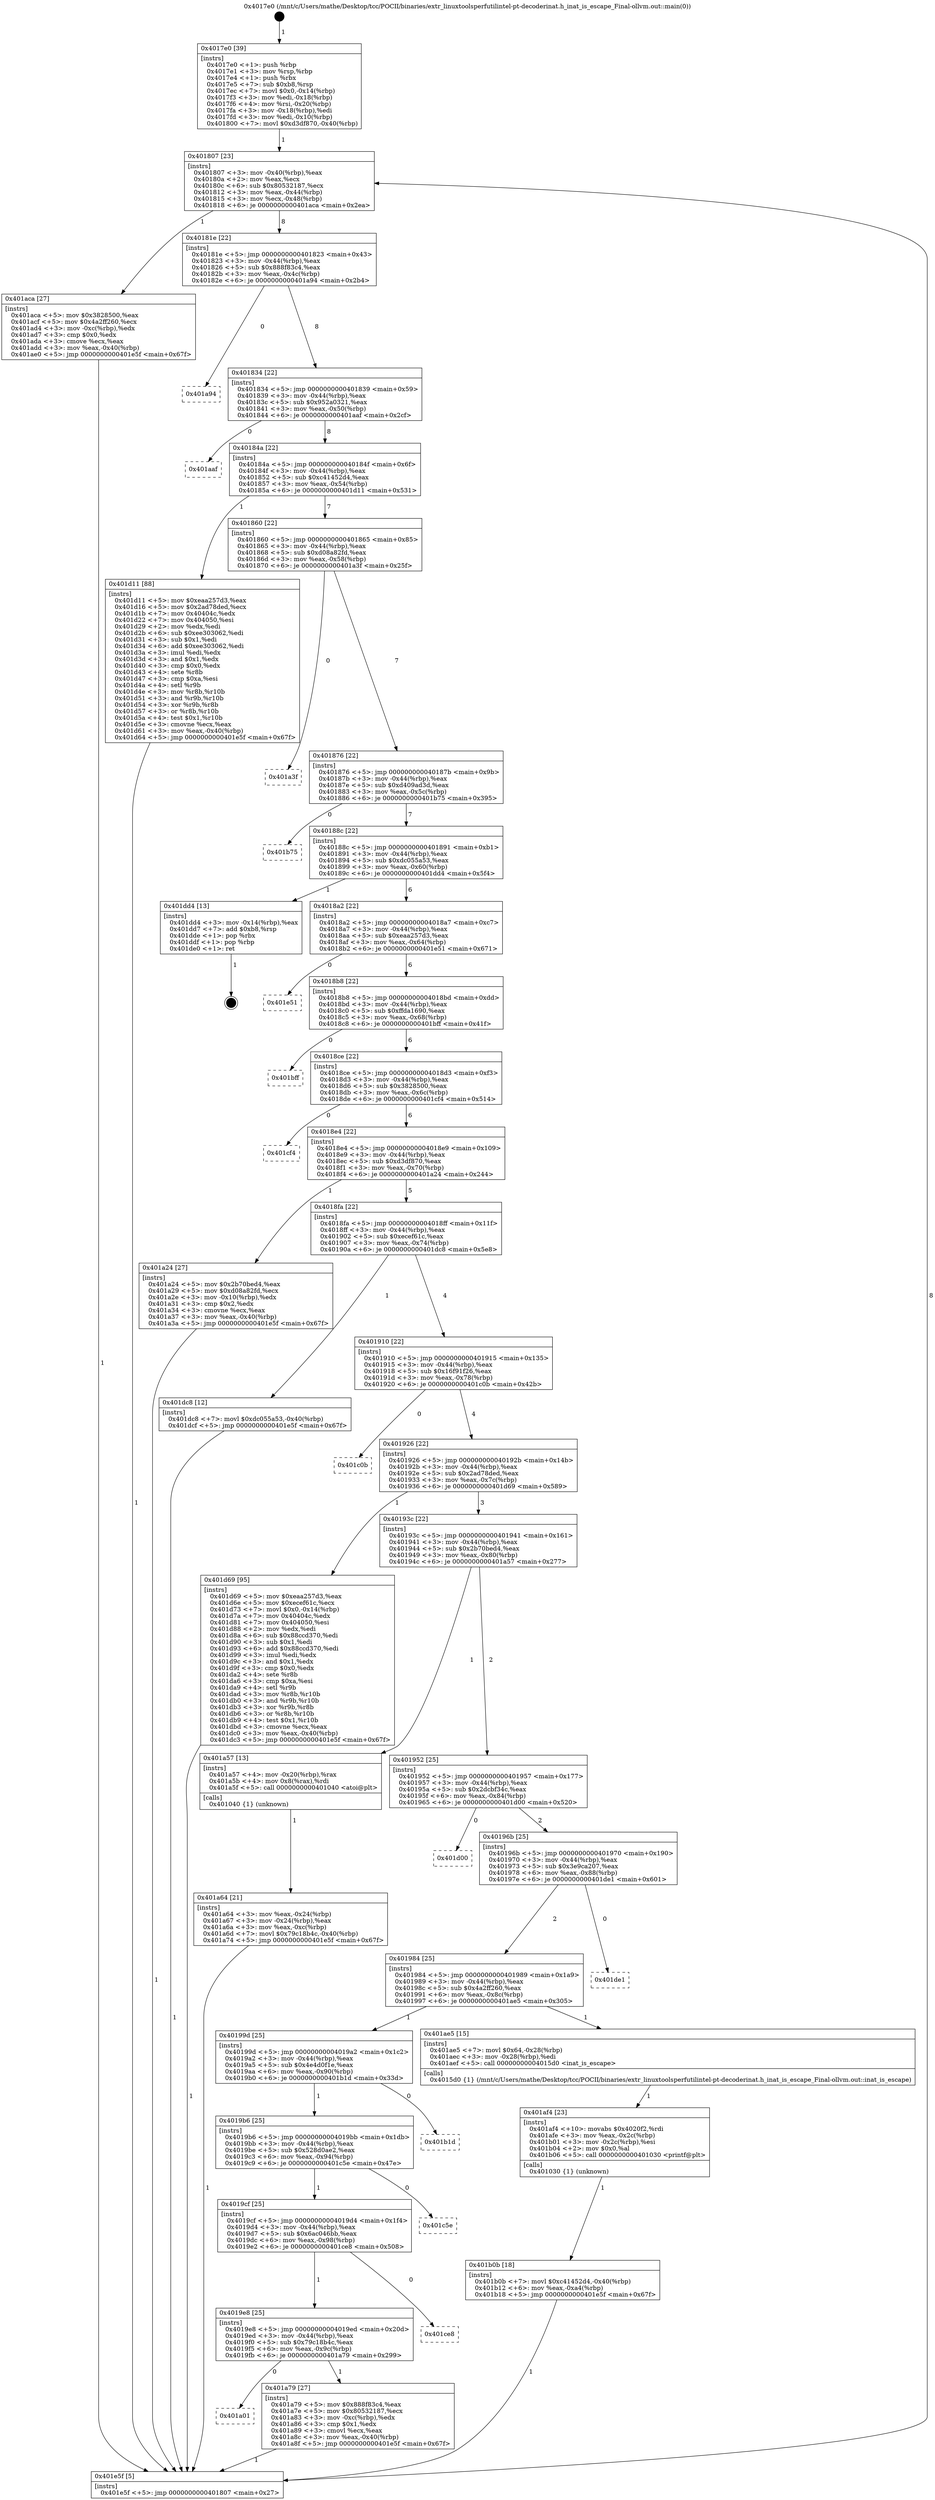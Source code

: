 digraph "0x4017e0" {
  label = "0x4017e0 (/mnt/c/Users/mathe/Desktop/tcc/POCII/binaries/extr_linuxtoolsperfutilintel-pt-decoderinat.h_inat_is_escape_Final-ollvm.out::main(0))"
  labelloc = "t"
  node[shape=record]

  Entry [label="",width=0.3,height=0.3,shape=circle,fillcolor=black,style=filled]
  "0x401807" [label="{
     0x401807 [23]\l
     | [instrs]\l
     &nbsp;&nbsp;0x401807 \<+3\>: mov -0x40(%rbp),%eax\l
     &nbsp;&nbsp;0x40180a \<+2\>: mov %eax,%ecx\l
     &nbsp;&nbsp;0x40180c \<+6\>: sub $0x80532187,%ecx\l
     &nbsp;&nbsp;0x401812 \<+3\>: mov %eax,-0x44(%rbp)\l
     &nbsp;&nbsp;0x401815 \<+3\>: mov %ecx,-0x48(%rbp)\l
     &nbsp;&nbsp;0x401818 \<+6\>: je 0000000000401aca \<main+0x2ea\>\l
  }"]
  "0x401aca" [label="{
     0x401aca [27]\l
     | [instrs]\l
     &nbsp;&nbsp;0x401aca \<+5\>: mov $0x3828500,%eax\l
     &nbsp;&nbsp;0x401acf \<+5\>: mov $0x4a2ff260,%ecx\l
     &nbsp;&nbsp;0x401ad4 \<+3\>: mov -0xc(%rbp),%edx\l
     &nbsp;&nbsp;0x401ad7 \<+3\>: cmp $0x0,%edx\l
     &nbsp;&nbsp;0x401ada \<+3\>: cmove %ecx,%eax\l
     &nbsp;&nbsp;0x401add \<+3\>: mov %eax,-0x40(%rbp)\l
     &nbsp;&nbsp;0x401ae0 \<+5\>: jmp 0000000000401e5f \<main+0x67f\>\l
  }"]
  "0x40181e" [label="{
     0x40181e [22]\l
     | [instrs]\l
     &nbsp;&nbsp;0x40181e \<+5\>: jmp 0000000000401823 \<main+0x43\>\l
     &nbsp;&nbsp;0x401823 \<+3\>: mov -0x44(%rbp),%eax\l
     &nbsp;&nbsp;0x401826 \<+5\>: sub $0x888f83c4,%eax\l
     &nbsp;&nbsp;0x40182b \<+3\>: mov %eax,-0x4c(%rbp)\l
     &nbsp;&nbsp;0x40182e \<+6\>: je 0000000000401a94 \<main+0x2b4\>\l
  }"]
  Exit [label="",width=0.3,height=0.3,shape=circle,fillcolor=black,style=filled,peripheries=2]
  "0x401a94" [label="{
     0x401a94\l
  }", style=dashed]
  "0x401834" [label="{
     0x401834 [22]\l
     | [instrs]\l
     &nbsp;&nbsp;0x401834 \<+5\>: jmp 0000000000401839 \<main+0x59\>\l
     &nbsp;&nbsp;0x401839 \<+3\>: mov -0x44(%rbp),%eax\l
     &nbsp;&nbsp;0x40183c \<+5\>: sub $0x952a0321,%eax\l
     &nbsp;&nbsp;0x401841 \<+3\>: mov %eax,-0x50(%rbp)\l
     &nbsp;&nbsp;0x401844 \<+6\>: je 0000000000401aaf \<main+0x2cf\>\l
  }"]
  "0x401b0b" [label="{
     0x401b0b [18]\l
     | [instrs]\l
     &nbsp;&nbsp;0x401b0b \<+7\>: movl $0xc41452d4,-0x40(%rbp)\l
     &nbsp;&nbsp;0x401b12 \<+6\>: mov %eax,-0xa4(%rbp)\l
     &nbsp;&nbsp;0x401b18 \<+5\>: jmp 0000000000401e5f \<main+0x67f\>\l
  }"]
  "0x401aaf" [label="{
     0x401aaf\l
  }", style=dashed]
  "0x40184a" [label="{
     0x40184a [22]\l
     | [instrs]\l
     &nbsp;&nbsp;0x40184a \<+5\>: jmp 000000000040184f \<main+0x6f\>\l
     &nbsp;&nbsp;0x40184f \<+3\>: mov -0x44(%rbp),%eax\l
     &nbsp;&nbsp;0x401852 \<+5\>: sub $0xc41452d4,%eax\l
     &nbsp;&nbsp;0x401857 \<+3\>: mov %eax,-0x54(%rbp)\l
     &nbsp;&nbsp;0x40185a \<+6\>: je 0000000000401d11 \<main+0x531\>\l
  }"]
  "0x401af4" [label="{
     0x401af4 [23]\l
     | [instrs]\l
     &nbsp;&nbsp;0x401af4 \<+10\>: movabs $0x4020f2,%rdi\l
     &nbsp;&nbsp;0x401afe \<+3\>: mov %eax,-0x2c(%rbp)\l
     &nbsp;&nbsp;0x401b01 \<+3\>: mov -0x2c(%rbp),%esi\l
     &nbsp;&nbsp;0x401b04 \<+2\>: mov $0x0,%al\l
     &nbsp;&nbsp;0x401b06 \<+5\>: call 0000000000401030 \<printf@plt\>\l
     | [calls]\l
     &nbsp;&nbsp;0x401030 \{1\} (unknown)\l
  }"]
  "0x401d11" [label="{
     0x401d11 [88]\l
     | [instrs]\l
     &nbsp;&nbsp;0x401d11 \<+5\>: mov $0xeaa257d3,%eax\l
     &nbsp;&nbsp;0x401d16 \<+5\>: mov $0x2ad78ded,%ecx\l
     &nbsp;&nbsp;0x401d1b \<+7\>: mov 0x40404c,%edx\l
     &nbsp;&nbsp;0x401d22 \<+7\>: mov 0x404050,%esi\l
     &nbsp;&nbsp;0x401d29 \<+2\>: mov %edx,%edi\l
     &nbsp;&nbsp;0x401d2b \<+6\>: sub $0xee303062,%edi\l
     &nbsp;&nbsp;0x401d31 \<+3\>: sub $0x1,%edi\l
     &nbsp;&nbsp;0x401d34 \<+6\>: add $0xee303062,%edi\l
     &nbsp;&nbsp;0x401d3a \<+3\>: imul %edi,%edx\l
     &nbsp;&nbsp;0x401d3d \<+3\>: and $0x1,%edx\l
     &nbsp;&nbsp;0x401d40 \<+3\>: cmp $0x0,%edx\l
     &nbsp;&nbsp;0x401d43 \<+4\>: sete %r8b\l
     &nbsp;&nbsp;0x401d47 \<+3\>: cmp $0xa,%esi\l
     &nbsp;&nbsp;0x401d4a \<+4\>: setl %r9b\l
     &nbsp;&nbsp;0x401d4e \<+3\>: mov %r8b,%r10b\l
     &nbsp;&nbsp;0x401d51 \<+3\>: and %r9b,%r10b\l
     &nbsp;&nbsp;0x401d54 \<+3\>: xor %r9b,%r8b\l
     &nbsp;&nbsp;0x401d57 \<+3\>: or %r8b,%r10b\l
     &nbsp;&nbsp;0x401d5a \<+4\>: test $0x1,%r10b\l
     &nbsp;&nbsp;0x401d5e \<+3\>: cmovne %ecx,%eax\l
     &nbsp;&nbsp;0x401d61 \<+3\>: mov %eax,-0x40(%rbp)\l
     &nbsp;&nbsp;0x401d64 \<+5\>: jmp 0000000000401e5f \<main+0x67f\>\l
  }"]
  "0x401860" [label="{
     0x401860 [22]\l
     | [instrs]\l
     &nbsp;&nbsp;0x401860 \<+5\>: jmp 0000000000401865 \<main+0x85\>\l
     &nbsp;&nbsp;0x401865 \<+3\>: mov -0x44(%rbp),%eax\l
     &nbsp;&nbsp;0x401868 \<+5\>: sub $0xd08a82fd,%eax\l
     &nbsp;&nbsp;0x40186d \<+3\>: mov %eax,-0x58(%rbp)\l
     &nbsp;&nbsp;0x401870 \<+6\>: je 0000000000401a3f \<main+0x25f\>\l
  }"]
  "0x401a01" [label="{
     0x401a01\l
  }", style=dashed]
  "0x401a3f" [label="{
     0x401a3f\l
  }", style=dashed]
  "0x401876" [label="{
     0x401876 [22]\l
     | [instrs]\l
     &nbsp;&nbsp;0x401876 \<+5\>: jmp 000000000040187b \<main+0x9b\>\l
     &nbsp;&nbsp;0x40187b \<+3\>: mov -0x44(%rbp),%eax\l
     &nbsp;&nbsp;0x40187e \<+5\>: sub $0xd409ad3d,%eax\l
     &nbsp;&nbsp;0x401883 \<+3\>: mov %eax,-0x5c(%rbp)\l
     &nbsp;&nbsp;0x401886 \<+6\>: je 0000000000401b75 \<main+0x395\>\l
  }"]
  "0x401a79" [label="{
     0x401a79 [27]\l
     | [instrs]\l
     &nbsp;&nbsp;0x401a79 \<+5\>: mov $0x888f83c4,%eax\l
     &nbsp;&nbsp;0x401a7e \<+5\>: mov $0x80532187,%ecx\l
     &nbsp;&nbsp;0x401a83 \<+3\>: mov -0xc(%rbp),%edx\l
     &nbsp;&nbsp;0x401a86 \<+3\>: cmp $0x1,%edx\l
     &nbsp;&nbsp;0x401a89 \<+3\>: cmovl %ecx,%eax\l
     &nbsp;&nbsp;0x401a8c \<+3\>: mov %eax,-0x40(%rbp)\l
     &nbsp;&nbsp;0x401a8f \<+5\>: jmp 0000000000401e5f \<main+0x67f\>\l
  }"]
  "0x401b75" [label="{
     0x401b75\l
  }", style=dashed]
  "0x40188c" [label="{
     0x40188c [22]\l
     | [instrs]\l
     &nbsp;&nbsp;0x40188c \<+5\>: jmp 0000000000401891 \<main+0xb1\>\l
     &nbsp;&nbsp;0x401891 \<+3\>: mov -0x44(%rbp),%eax\l
     &nbsp;&nbsp;0x401894 \<+5\>: sub $0xdc055a53,%eax\l
     &nbsp;&nbsp;0x401899 \<+3\>: mov %eax,-0x60(%rbp)\l
     &nbsp;&nbsp;0x40189c \<+6\>: je 0000000000401dd4 \<main+0x5f4\>\l
  }"]
  "0x4019e8" [label="{
     0x4019e8 [25]\l
     | [instrs]\l
     &nbsp;&nbsp;0x4019e8 \<+5\>: jmp 00000000004019ed \<main+0x20d\>\l
     &nbsp;&nbsp;0x4019ed \<+3\>: mov -0x44(%rbp),%eax\l
     &nbsp;&nbsp;0x4019f0 \<+5\>: sub $0x79c18b4c,%eax\l
     &nbsp;&nbsp;0x4019f5 \<+6\>: mov %eax,-0x9c(%rbp)\l
     &nbsp;&nbsp;0x4019fb \<+6\>: je 0000000000401a79 \<main+0x299\>\l
  }"]
  "0x401dd4" [label="{
     0x401dd4 [13]\l
     | [instrs]\l
     &nbsp;&nbsp;0x401dd4 \<+3\>: mov -0x14(%rbp),%eax\l
     &nbsp;&nbsp;0x401dd7 \<+7\>: add $0xb8,%rsp\l
     &nbsp;&nbsp;0x401dde \<+1\>: pop %rbx\l
     &nbsp;&nbsp;0x401ddf \<+1\>: pop %rbp\l
     &nbsp;&nbsp;0x401de0 \<+1\>: ret\l
  }"]
  "0x4018a2" [label="{
     0x4018a2 [22]\l
     | [instrs]\l
     &nbsp;&nbsp;0x4018a2 \<+5\>: jmp 00000000004018a7 \<main+0xc7\>\l
     &nbsp;&nbsp;0x4018a7 \<+3\>: mov -0x44(%rbp),%eax\l
     &nbsp;&nbsp;0x4018aa \<+5\>: sub $0xeaa257d3,%eax\l
     &nbsp;&nbsp;0x4018af \<+3\>: mov %eax,-0x64(%rbp)\l
     &nbsp;&nbsp;0x4018b2 \<+6\>: je 0000000000401e51 \<main+0x671\>\l
  }"]
  "0x401ce8" [label="{
     0x401ce8\l
  }", style=dashed]
  "0x401e51" [label="{
     0x401e51\l
  }", style=dashed]
  "0x4018b8" [label="{
     0x4018b8 [22]\l
     | [instrs]\l
     &nbsp;&nbsp;0x4018b8 \<+5\>: jmp 00000000004018bd \<main+0xdd\>\l
     &nbsp;&nbsp;0x4018bd \<+3\>: mov -0x44(%rbp),%eax\l
     &nbsp;&nbsp;0x4018c0 \<+5\>: sub $0xffda1690,%eax\l
     &nbsp;&nbsp;0x4018c5 \<+3\>: mov %eax,-0x68(%rbp)\l
     &nbsp;&nbsp;0x4018c8 \<+6\>: je 0000000000401bff \<main+0x41f\>\l
  }"]
  "0x4019cf" [label="{
     0x4019cf [25]\l
     | [instrs]\l
     &nbsp;&nbsp;0x4019cf \<+5\>: jmp 00000000004019d4 \<main+0x1f4\>\l
     &nbsp;&nbsp;0x4019d4 \<+3\>: mov -0x44(%rbp),%eax\l
     &nbsp;&nbsp;0x4019d7 \<+5\>: sub $0x6ac046bb,%eax\l
     &nbsp;&nbsp;0x4019dc \<+6\>: mov %eax,-0x98(%rbp)\l
     &nbsp;&nbsp;0x4019e2 \<+6\>: je 0000000000401ce8 \<main+0x508\>\l
  }"]
  "0x401bff" [label="{
     0x401bff\l
  }", style=dashed]
  "0x4018ce" [label="{
     0x4018ce [22]\l
     | [instrs]\l
     &nbsp;&nbsp;0x4018ce \<+5\>: jmp 00000000004018d3 \<main+0xf3\>\l
     &nbsp;&nbsp;0x4018d3 \<+3\>: mov -0x44(%rbp),%eax\l
     &nbsp;&nbsp;0x4018d6 \<+5\>: sub $0x3828500,%eax\l
     &nbsp;&nbsp;0x4018db \<+3\>: mov %eax,-0x6c(%rbp)\l
     &nbsp;&nbsp;0x4018de \<+6\>: je 0000000000401cf4 \<main+0x514\>\l
  }"]
  "0x401c5e" [label="{
     0x401c5e\l
  }", style=dashed]
  "0x401cf4" [label="{
     0x401cf4\l
  }", style=dashed]
  "0x4018e4" [label="{
     0x4018e4 [22]\l
     | [instrs]\l
     &nbsp;&nbsp;0x4018e4 \<+5\>: jmp 00000000004018e9 \<main+0x109\>\l
     &nbsp;&nbsp;0x4018e9 \<+3\>: mov -0x44(%rbp),%eax\l
     &nbsp;&nbsp;0x4018ec \<+5\>: sub $0xd3df870,%eax\l
     &nbsp;&nbsp;0x4018f1 \<+3\>: mov %eax,-0x70(%rbp)\l
     &nbsp;&nbsp;0x4018f4 \<+6\>: je 0000000000401a24 \<main+0x244\>\l
  }"]
  "0x4019b6" [label="{
     0x4019b6 [25]\l
     | [instrs]\l
     &nbsp;&nbsp;0x4019b6 \<+5\>: jmp 00000000004019bb \<main+0x1db\>\l
     &nbsp;&nbsp;0x4019bb \<+3\>: mov -0x44(%rbp),%eax\l
     &nbsp;&nbsp;0x4019be \<+5\>: sub $0x528d0ae2,%eax\l
     &nbsp;&nbsp;0x4019c3 \<+6\>: mov %eax,-0x94(%rbp)\l
     &nbsp;&nbsp;0x4019c9 \<+6\>: je 0000000000401c5e \<main+0x47e\>\l
  }"]
  "0x401a24" [label="{
     0x401a24 [27]\l
     | [instrs]\l
     &nbsp;&nbsp;0x401a24 \<+5\>: mov $0x2b70bed4,%eax\l
     &nbsp;&nbsp;0x401a29 \<+5\>: mov $0xd08a82fd,%ecx\l
     &nbsp;&nbsp;0x401a2e \<+3\>: mov -0x10(%rbp),%edx\l
     &nbsp;&nbsp;0x401a31 \<+3\>: cmp $0x2,%edx\l
     &nbsp;&nbsp;0x401a34 \<+3\>: cmovne %ecx,%eax\l
     &nbsp;&nbsp;0x401a37 \<+3\>: mov %eax,-0x40(%rbp)\l
     &nbsp;&nbsp;0x401a3a \<+5\>: jmp 0000000000401e5f \<main+0x67f\>\l
  }"]
  "0x4018fa" [label="{
     0x4018fa [22]\l
     | [instrs]\l
     &nbsp;&nbsp;0x4018fa \<+5\>: jmp 00000000004018ff \<main+0x11f\>\l
     &nbsp;&nbsp;0x4018ff \<+3\>: mov -0x44(%rbp),%eax\l
     &nbsp;&nbsp;0x401902 \<+5\>: sub $0xecef61c,%eax\l
     &nbsp;&nbsp;0x401907 \<+3\>: mov %eax,-0x74(%rbp)\l
     &nbsp;&nbsp;0x40190a \<+6\>: je 0000000000401dc8 \<main+0x5e8\>\l
  }"]
  "0x401e5f" [label="{
     0x401e5f [5]\l
     | [instrs]\l
     &nbsp;&nbsp;0x401e5f \<+5\>: jmp 0000000000401807 \<main+0x27\>\l
  }"]
  "0x4017e0" [label="{
     0x4017e0 [39]\l
     | [instrs]\l
     &nbsp;&nbsp;0x4017e0 \<+1\>: push %rbp\l
     &nbsp;&nbsp;0x4017e1 \<+3\>: mov %rsp,%rbp\l
     &nbsp;&nbsp;0x4017e4 \<+1\>: push %rbx\l
     &nbsp;&nbsp;0x4017e5 \<+7\>: sub $0xb8,%rsp\l
     &nbsp;&nbsp;0x4017ec \<+7\>: movl $0x0,-0x14(%rbp)\l
     &nbsp;&nbsp;0x4017f3 \<+3\>: mov %edi,-0x18(%rbp)\l
     &nbsp;&nbsp;0x4017f6 \<+4\>: mov %rsi,-0x20(%rbp)\l
     &nbsp;&nbsp;0x4017fa \<+3\>: mov -0x18(%rbp),%edi\l
     &nbsp;&nbsp;0x4017fd \<+3\>: mov %edi,-0x10(%rbp)\l
     &nbsp;&nbsp;0x401800 \<+7\>: movl $0xd3df870,-0x40(%rbp)\l
  }"]
  "0x401b1d" [label="{
     0x401b1d\l
  }", style=dashed]
  "0x401dc8" [label="{
     0x401dc8 [12]\l
     | [instrs]\l
     &nbsp;&nbsp;0x401dc8 \<+7\>: movl $0xdc055a53,-0x40(%rbp)\l
     &nbsp;&nbsp;0x401dcf \<+5\>: jmp 0000000000401e5f \<main+0x67f\>\l
  }"]
  "0x401910" [label="{
     0x401910 [22]\l
     | [instrs]\l
     &nbsp;&nbsp;0x401910 \<+5\>: jmp 0000000000401915 \<main+0x135\>\l
     &nbsp;&nbsp;0x401915 \<+3\>: mov -0x44(%rbp),%eax\l
     &nbsp;&nbsp;0x401918 \<+5\>: sub $0x16f91f26,%eax\l
     &nbsp;&nbsp;0x40191d \<+3\>: mov %eax,-0x78(%rbp)\l
     &nbsp;&nbsp;0x401920 \<+6\>: je 0000000000401c0b \<main+0x42b\>\l
  }"]
  "0x40199d" [label="{
     0x40199d [25]\l
     | [instrs]\l
     &nbsp;&nbsp;0x40199d \<+5\>: jmp 00000000004019a2 \<main+0x1c2\>\l
     &nbsp;&nbsp;0x4019a2 \<+3\>: mov -0x44(%rbp),%eax\l
     &nbsp;&nbsp;0x4019a5 \<+5\>: sub $0x4e4d0f1e,%eax\l
     &nbsp;&nbsp;0x4019aa \<+6\>: mov %eax,-0x90(%rbp)\l
     &nbsp;&nbsp;0x4019b0 \<+6\>: je 0000000000401b1d \<main+0x33d\>\l
  }"]
  "0x401c0b" [label="{
     0x401c0b\l
  }", style=dashed]
  "0x401926" [label="{
     0x401926 [22]\l
     | [instrs]\l
     &nbsp;&nbsp;0x401926 \<+5\>: jmp 000000000040192b \<main+0x14b\>\l
     &nbsp;&nbsp;0x40192b \<+3\>: mov -0x44(%rbp),%eax\l
     &nbsp;&nbsp;0x40192e \<+5\>: sub $0x2ad78ded,%eax\l
     &nbsp;&nbsp;0x401933 \<+3\>: mov %eax,-0x7c(%rbp)\l
     &nbsp;&nbsp;0x401936 \<+6\>: je 0000000000401d69 \<main+0x589\>\l
  }"]
  "0x401ae5" [label="{
     0x401ae5 [15]\l
     | [instrs]\l
     &nbsp;&nbsp;0x401ae5 \<+7\>: movl $0x64,-0x28(%rbp)\l
     &nbsp;&nbsp;0x401aec \<+3\>: mov -0x28(%rbp),%edi\l
     &nbsp;&nbsp;0x401aef \<+5\>: call 00000000004015d0 \<inat_is_escape\>\l
     | [calls]\l
     &nbsp;&nbsp;0x4015d0 \{1\} (/mnt/c/Users/mathe/Desktop/tcc/POCII/binaries/extr_linuxtoolsperfutilintel-pt-decoderinat.h_inat_is_escape_Final-ollvm.out::inat_is_escape)\l
  }"]
  "0x401d69" [label="{
     0x401d69 [95]\l
     | [instrs]\l
     &nbsp;&nbsp;0x401d69 \<+5\>: mov $0xeaa257d3,%eax\l
     &nbsp;&nbsp;0x401d6e \<+5\>: mov $0xecef61c,%ecx\l
     &nbsp;&nbsp;0x401d73 \<+7\>: movl $0x0,-0x14(%rbp)\l
     &nbsp;&nbsp;0x401d7a \<+7\>: mov 0x40404c,%edx\l
     &nbsp;&nbsp;0x401d81 \<+7\>: mov 0x404050,%esi\l
     &nbsp;&nbsp;0x401d88 \<+2\>: mov %edx,%edi\l
     &nbsp;&nbsp;0x401d8a \<+6\>: sub $0x88ccd370,%edi\l
     &nbsp;&nbsp;0x401d90 \<+3\>: sub $0x1,%edi\l
     &nbsp;&nbsp;0x401d93 \<+6\>: add $0x88ccd370,%edi\l
     &nbsp;&nbsp;0x401d99 \<+3\>: imul %edi,%edx\l
     &nbsp;&nbsp;0x401d9c \<+3\>: and $0x1,%edx\l
     &nbsp;&nbsp;0x401d9f \<+3\>: cmp $0x0,%edx\l
     &nbsp;&nbsp;0x401da2 \<+4\>: sete %r8b\l
     &nbsp;&nbsp;0x401da6 \<+3\>: cmp $0xa,%esi\l
     &nbsp;&nbsp;0x401da9 \<+4\>: setl %r9b\l
     &nbsp;&nbsp;0x401dad \<+3\>: mov %r8b,%r10b\l
     &nbsp;&nbsp;0x401db0 \<+3\>: and %r9b,%r10b\l
     &nbsp;&nbsp;0x401db3 \<+3\>: xor %r9b,%r8b\l
     &nbsp;&nbsp;0x401db6 \<+3\>: or %r8b,%r10b\l
     &nbsp;&nbsp;0x401db9 \<+4\>: test $0x1,%r10b\l
     &nbsp;&nbsp;0x401dbd \<+3\>: cmovne %ecx,%eax\l
     &nbsp;&nbsp;0x401dc0 \<+3\>: mov %eax,-0x40(%rbp)\l
     &nbsp;&nbsp;0x401dc3 \<+5\>: jmp 0000000000401e5f \<main+0x67f\>\l
  }"]
  "0x40193c" [label="{
     0x40193c [22]\l
     | [instrs]\l
     &nbsp;&nbsp;0x40193c \<+5\>: jmp 0000000000401941 \<main+0x161\>\l
     &nbsp;&nbsp;0x401941 \<+3\>: mov -0x44(%rbp),%eax\l
     &nbsp;&nbsp;0x401944 \<+5\>: sub $0x2b70bed4,%eax\l
     &nbsp;&nbsp;0x401949 \<+3\>: mov %eax,-0x80(%rbp)\l
     &nbsp;&nbsp;0x40194c \<+6\>: je 0000000000401a57 \<main+0x277\>\l
  }"]
  "0x401984" [label="{
     0x401984 [25]\l
     | [instrs]\l
     &nbsp;&nbsp;0x401984 \<+5\>: jmp 0000000000401989 \<main+0x1a9\>\l
     &nbsp;&nbsp;0x401989 \<+3\>: mov -0x44(%rbp),%eax\l
     &nbsp;&nbsp;0x40198c \<+5\>: sub $0x4a2ff260,%eax\l
     &nbsp;&nbsp;0x401991 \<+6\>: mov %eax,-0x8c(%rbp)\l
     &nbsp;&nbsp;0x401997 \<+6\>: je 0000000000401ae5 \<main+0x305\>\l
  }"]
  "0x401a57" [label="{
     0x401a57 [13]\l
     | [instrs]\l
     &nbsp;&nbsp;0x401a57 \<+4\>: mov -0x20(%rbp),%rax\l
     &nbsp;&nbsp;0x401a5b \<+4\>: mov 0x8(%rax),%rdi\l
     &nbsp;&nbsp;0x401a5f \<+5\>: call 0000000000401040 \<atoi@plt\>\l
     | [calls]\l
     &nbsp;&nbsp;0x401040 \{1\} (unknown)\l
  }"]
  "0x401952" [label="{
     0x401952 [25]\l
     | [instrs]\l
     &nbsp;&nbsp;0x401952 \<+5\>: jmp 0000000000401957 \<main+0x177\>\l
     &nbsp;&nbsp;0x401957 \<+3\>: mov -0x44(%rbp),%eax\l
     &nbsp;&nbsp;0x40195a \<+5\>: sub $0x2dcbf34c,%eax\l
     &nbsp;&nbsp;0x40195f \<+6\>: mov %eax,-0x84(%rbp)\l
     &nbsp;&nbsp;0x401965 \<+6\>: je 0000000000401d00 \<main+0x520\>\l
  }"]
  "0x401a64" [label="{
     0x401a64 [21]\l
     | [instrs]\l
     &nbsp;&nbsp;0x401a64 \<+3\>: mov %eax,-0x24(%rbp)\l
     &nbsp;&nbsp;0x401a67 \<+3\>: mov -0x24(%rbp),%eax\l
     &nbsp;&nbsp;0x401a6a \<+3\>: mov %eax,-0xc(%rbp)\l
     &nbsp;&nbsp;0x401a6d \<+7\>: movl $0x79c18b4c,-0x40(%rbp)\l
     &nbsp;&nbsp;0x401a74 \<+5\>: jmp 0000000000401e5f \<main+0x67f\>\l
  }"]
  "0x401de1" [label="{
     0x401de1\l
  }", style=dashed]
  "0x401d00" [label="{
     0x401d00\l
  }", style=dashed]
  "0x40196b" [label="{
     0x40196b [25]\l
     | [instrs]\l
     &nbsp;&nbsp;0x40196b \<+5\>: jmp 0000000000401970 \<main+0x190\>\l
     &nbsp;&nbsp;0x401970 \<+3\>: mov -0x44(%rbp),%eax\l
     &nbsp;&nbsp;0x401973 \<+5\>: sub $0x3e9ca207,%eax\l
     &nbsp;&nbsp;0x401978 \<+6\>: mov %eax,-0x88(%rbp)\l
     &nbsp;&nbsp;0x40197e \<+6\>: je 0000000000401de1 \<main+0x601\>\l
  }"]
  Entry -> "0x4017e0" [label=" 1"]
  "0x401807" -> "0x401aca" [label=" 1"]
  "0x401807" -> "0x40181e" [label=" 8"]
  "0x401dd4" -> Exit [label=" 1"]
  "0x40181e" -> "0x401a94" [label=" 0"]
  "0x40181e" -> "0x401834" [label=" 8"]
  "0x401dc8" -> "0x401e5f" [label=" 1"]
  "0x401834" -> "0x401aaf" [label=" 0"]
  "0x401834" -> "0x40184a" [label=" 8"]
  "0x401d69" -> "0x401e5f" [label=" 1"]
  "0x40184a" -> "0x401d11" [label=" 1"]
  "0x40184a" -> "0x401860" [label=" 7"]
  "0x401d11" -> "0x401e5f" [label=" 1"]
  "0x401860" -> "0x401a3f" [label=" 0"]
  "0x401860" -> "0x401876" [label=" 7"]
  "0x401b0b" -> "0x401e5f" [label=" 1"]
  "0x401876" -> "0x401b75" [label=" 0"]
  "0x401876" -> "0x40188c" [label=" 7"]
  "0x401af4" -> "0x401b0b" [label=" 1"]
  "0x40188c" -> "0x401dd4" [label=" 1"]
  "0x40188c" -> "0x4018a2" [label=" 6"]
  "0x401aca" -> "0x401e5f" [label=" 1"]
  "0x4018a2" -> "0x401e51" [label=" 0"]
  "0x4018a2" -> "0x4018b8" [label=" 6"]
  "0x401a79" -> "0x401e5f" [label=" 1"]
  "0x4018b8" -> "0x401bff" [label=" 0"]
  "0x4018b8" -> "0x4018ce" [label=" 6"]
  "0x4019e8" -> "0x401a79" [label=" 1"]
  "0x4018ce" -> "0x401cf4" [label=" 0"]
  "0x4018ce" -> "0x4018e4" [label=" 6"]
  "0x401ae5" -> "0x401af4" [label=" 1"]
  "0x4018e4" -> "0x401a24" [label=" 1"]
  "0x4018e4" -> "0x4018fa" [label=" 5"]
  "0x401a24" -> "0x401e5f" [label=" 1"]
  "0x4017e0" -> "0x401807" [label=" 1"]
  "0x401e5f" -> "0x401807" [label=" 8"]
  "0x4019cf" -> "0x401ce8" [label=" 0"]
  "0x4018fa" -> "0x401dc8" [label=" 1"]
  "0x4018fa" -> "0x401910" [label=" 4"]
  "0x4019e8" -> "0x401a01" [label=" 0"]
  "0x401910" -> "0x401c0b" [label=" 0"]
  "0x401910" -> "0x401926" [label=" 4"]
  "0x4019b6" -> "0x401c5e" [label=" 0"]
  "0x401926" -> "0x401d69" [label=" 1"]
  "0x401926" -> "0x40193c" [label=" 3"]
  "0x4019cf" -> "0x4019e8" [label=" 1"]
  "0x40193c" -> "0x401a57" [label=" 1"]
  "0x40193c" -> "0x401952" [label=" 2"]
  "0x401a57" -> "0x401a64" [label=" 1"]
  "0x401a64" -> "0x401e5f" [label=" 1"]
  "0x40199d" -> "0x401b1d" [label=" 0"]
  "0x401952" -> "0x401d00" [label=" 0"]
  "0x401952" -> "0x40196b" [label=" 2"]
  "0x4019b6" -> "0x4019cf" [label=" 1"]
  "0x40196b" -> "0x401de1" [label=" 0"]
  "0x40196b" -> "0x401984" [label=" 2"]
  "0x40199d" -> "0x4019b6" [label=" 1"]
  "0x401984" -> "0x401ae5" [label=" 1"]
  "0x401984" -> "0x40199d" [label=" 1"]
}
